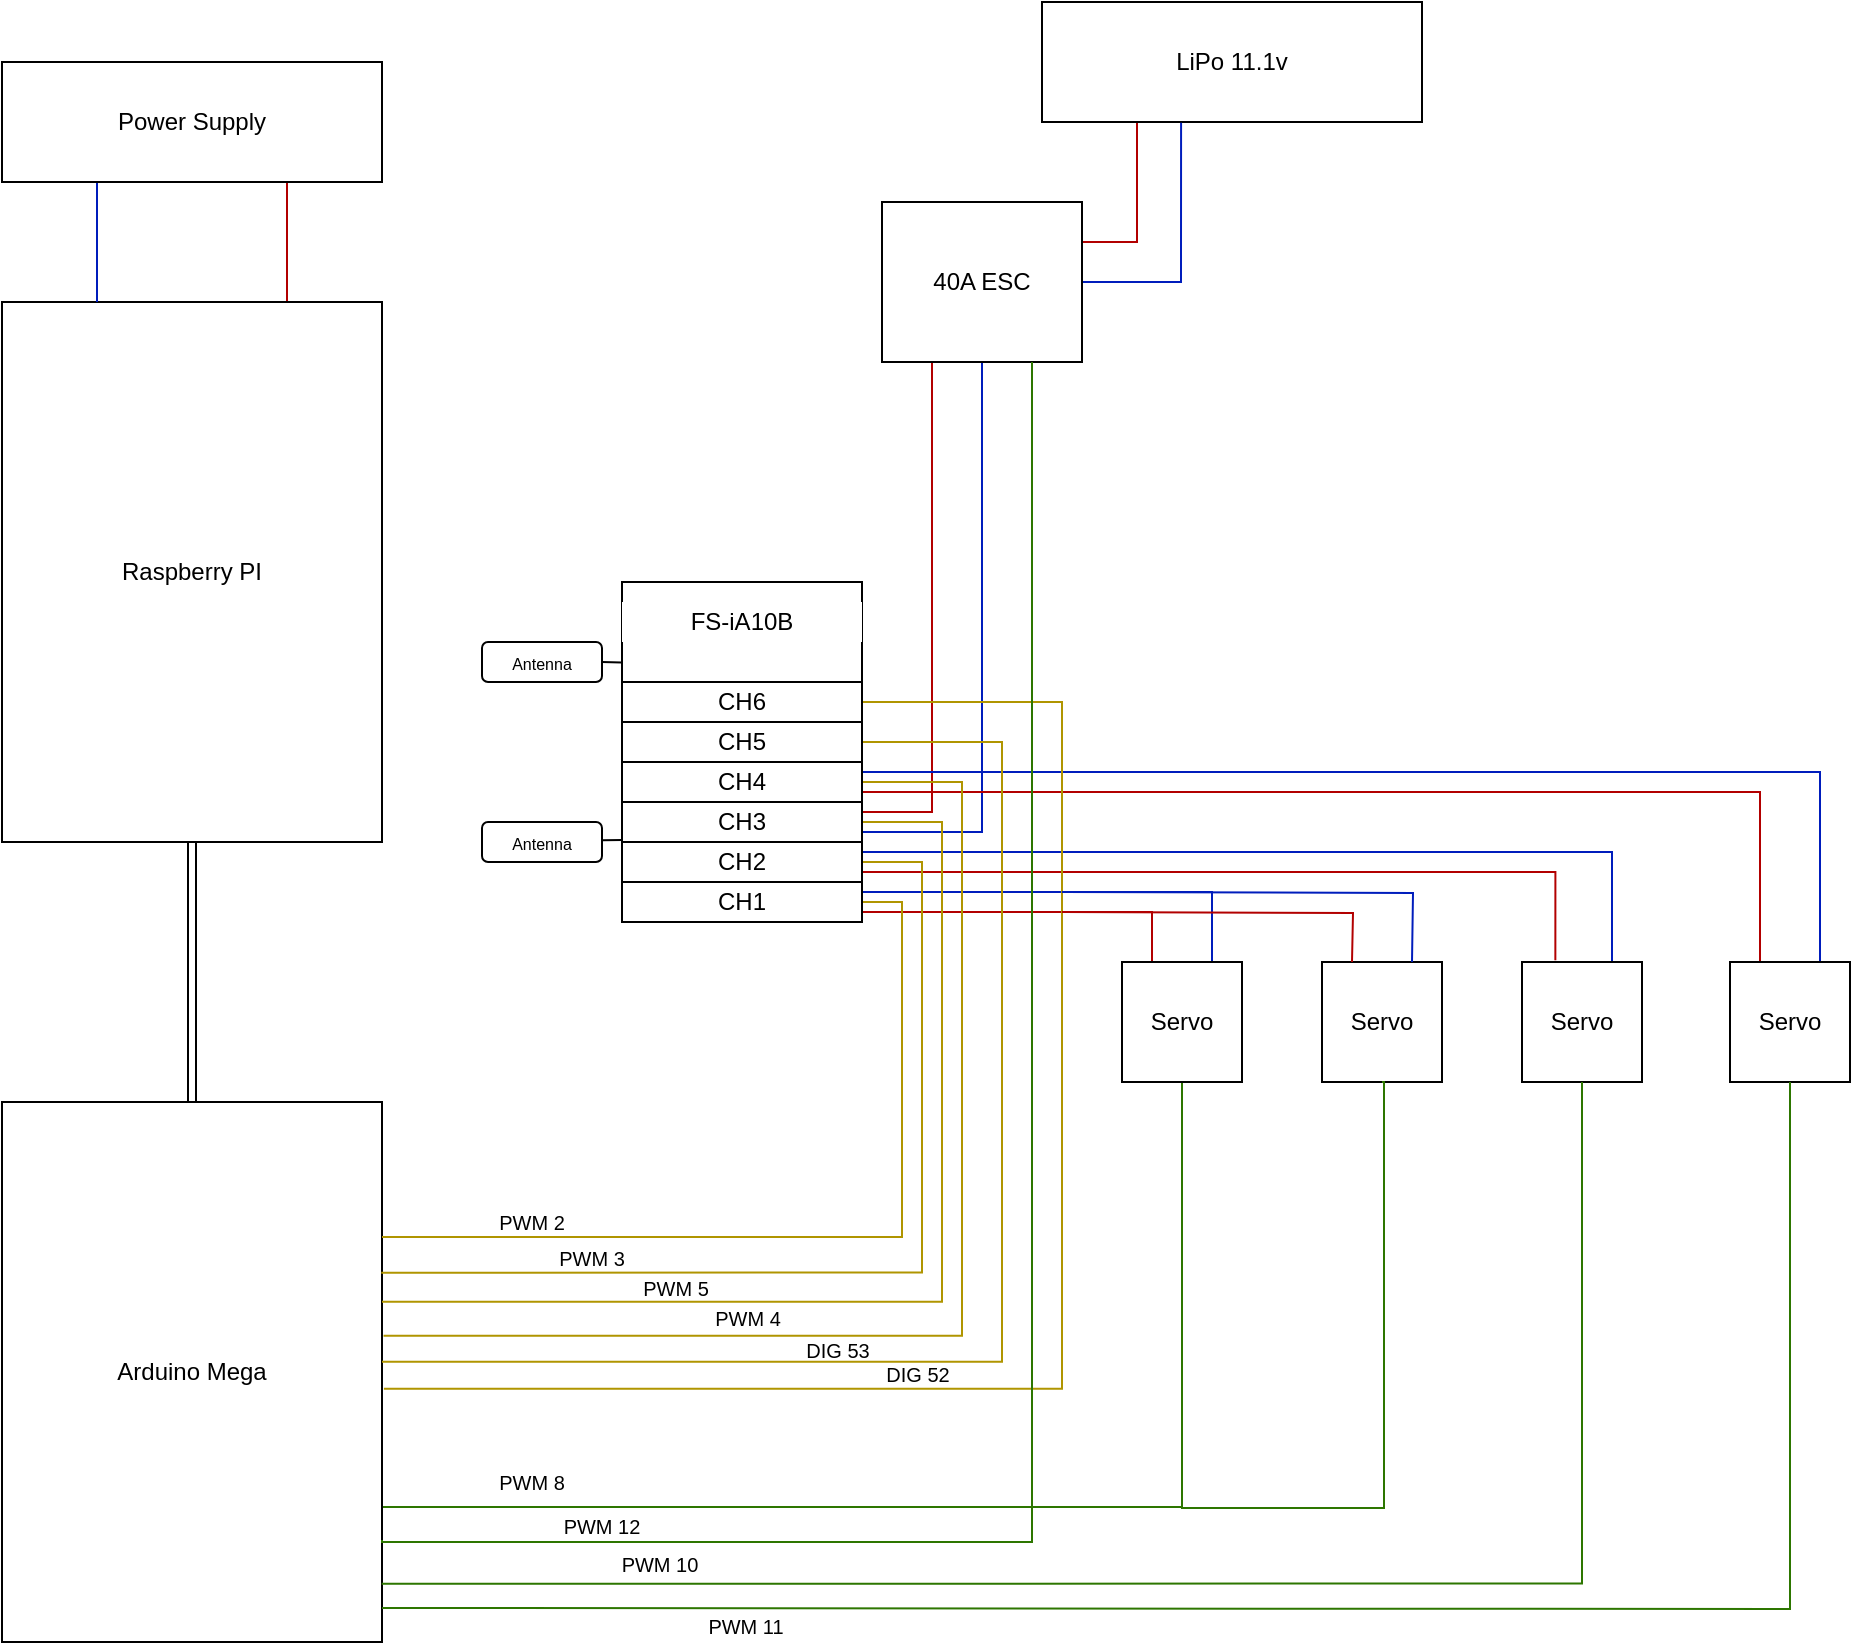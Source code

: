 <mxfile version="21.2.8" type="device">
  <diagram name="Page-1" id="gYwv0pO_W2ZxfAE3Szi0">
    <mxGraphModel dx="1687" dy="2265" grid="1" gridSize="10" guides="1" tooltips="1" connect="1" arrows="1" fold="1" page="1" pageScale="1" pageWidth="850" pageHeight="1100" math="0" shadow="0">
      <root>
        <mxCell id="0" />
        <mxCell id="1" parent="0" />
        <mxCell id="DJHJPJEQN-9kXBu37Lcy-3" value="FS-IA10B" style="rounded=0;whiteSpace=wrap;html=1;" parent="1" vertex="1">
          <mxGeometry x="620" y="-170" width="120" height="170" as="geometry" />
        </mxCell>
        <mxCell id="WVWYZ7rFV6EcUASi3WDG-2" style="edgeStyle=orthogonalEdgeStyle;rounded=0;orthogonalLoop=1;jettySize=auto;html=1;exitX=0.5;exitY=0;exitDx=0;exitDy=0;entryX=0.5;entryY=1;entryDx=0;entryDy=0;startArrow=classic;startFill=1;shape=link;" parent="1" source="DJHJPJEQN-9kXBu37Lcy-4" target="WVWYZ7rFV6EcUASi3WDG-1" edge="1">
          <mxGeometry relative="1" as="geometry" />
        </mxCell>
        <mxCell id="Wc4w8DCbG8mFYy7jUE38-58" style="edgeStyle=orthogonalEdgeStyle;rounded=0;orthogonalLoop=1;jettySize=auto;html=1;exitX=1;exitY=0.75;exitDx=0;exitDy=0;entryX=0.5;entryY=1;entryDx=0;entryDy=0;fillColor=#60a917;strokeColor=#2D7600;endArrow=none;endFill=0;" edge="1" parent="1" source="DJHJPJEQN-9kXBu37Lcy-4" target="Wc4w8DCbG8mFYy7jUE38-25">
          <mxGeometry relative="1" as="geometry" />
        </mxCell>
        <mxCell id="DJHJPJEQN-9kXBu37Lcy-4" value="&lt;div&gt;Arduino Mega&lt;/div&gt;" style="rounded=0;whiteSpace=wrap;html=1;" parent="1" vertex="1">
          <mxGeometry x="310" y="90" width="190" height="270" as="geometry" />
        </mxCell>
        <mxCell id="G0_ffEqPIUbRc6MpIxqN-1" value="&lt;font style=&quot;font-size: 8px;&quot;&gt;Antenna&lt;/font&gt;" style="rounded=1;whiteSpace=wrap;html=1;" parent="1" vertex="1">
          <mxGeometry x="550" y="-140" width="60" height="20" as="geometry" />
        </mxCell>
        <mxCell id="G0_ffEqPIUbRc6MpIxqN-2" value="&lt;font style=&quot;font-size: 8px;&quot;&gt;Antenna&lt;/font&gt;" style="rounded=1;whiteSpace=wrap;html=1;" parent="1" vertex="1">
          <mxGeometry x="550" y="-50" width="60" height="20" as="geometry" />
        </mxCell>
        <mxCell id="G0_ffEqPIUbRc6MpIxqN-3" value="" style="endArrow=none;html=1;rounded=0;fontSize=8;entryX=1;entryY=0.5;entryDx=0;entryDy=0;exitX=-0.002;exitY=0.237;exitDx=0;exitDy=0;exitPerimeter=0;" parent="1" source="DJHJPJEQN-9kXBu37Lcy-3" target="G0_ffEqPIUbRc6MpIxqN-1" edge="1">
          <mxGeometry width="50" height="50" relative="1" as="geometry">
            <mxPoint x="10" y="190" as="sourcePoint" />
            <mxPoint x="60" y="140" as="targetPoint" />
          </mxGeometry>
        </mxCell>
        <mxCell id="G0_ffEqPIUbRc6MpIxqN-4" value="" style="endArrow=none;html=1;rounded=0;fontSize=8;entryX=1;entryY=0.5;entryDx=0;entryDy=0;" parent="1" edge="1">
          <mxGeometry width="50" height="50" relative="1" as="geometry">
            <mxPoint x="620" y="-41" as="sourcePoint" />
            <mxPoint x="610" y="-40.87" as="targetPoint" />
          </mxGeometry>
        </mxCell>
        <mxCell id="WVWYZ7rFV6EcUASi3WDG-12" style="edgeStyle=orthogonalEdgeStyle;rounded=0;orthogonalLoop=1;jettySize=auto;html=1;exitX=0.75;exitY=0;exitDx=0;exitDy=0;entryX=0.75;entryY=1;entryDx=0;entryDy=0;fillColor=#e51400;strokeColor=#B20000;endArrow=none;endFill=0;" parent="1" source="WVWYZ7rFV6EcUASi3WDG-1" target="WVWYZ7rFV6EcUASi3WDG-8" edge="1">
          <mxGeometry relative="1" as="geometry" />
        </mxCell>
        <mxCell id="WVWYZ7rFV6EcUASi3WDG-1" value="&lt;div&gt;Raspberry PI&lt;/div&gt;" style="rounded=0;whiteSpace=wrap;html=1;" parent="1" vertex="1">
          <mxGeometry x="310" y="-310" width="190" height="270" as="geometry" />
        </mxCell>
        <mxCell id="WVWYZ7rFV6EcUASi3WDG-11" style="edgeStyle=orthogonalEdgeStyle;rounded=0;orthogonalLoop=1;jettySize=auto;html=1;exitX=0.25;exitY=1;exitDx=0;exitDy=0;entryX=0.25;entryY=0;entryDx=0;entryDy=0;fillColor=#0050ef;strokeColor=#001DBC;endArrow=none;endFill=0;" parent="1" source="WVWYZ7rFV6EcUASi3WDG-8" target="WVWYZ7rFV6EcUASi3WDG-1" edge="1">
          <mxGeometry relative="1" as="geometry">
            <mxPoint x="317.714" y="-370" as="targetPoint" />
          </mxGeometry>
        </mxCell>
        <mxCell id="WVWYZ7rFV6EcUASi3WDG-8" value="Power Supply" style="rounded=0;whiteSpace=wrap;html=1;" parent="1" vertex="1">
          <mxGeometry x="310" y="-430" width="190" height="60" as="geometry" />
        </mxCell>
        <mxCell id="Wc4w8DCbG8mFYy7jUE38-8" style="edgeStyle=orthogonalEdgeStyle;rounded=0;orthogonalLoop=1;jettySize=auto;html=1;exitX=0.25;exitY=1;exitDx=0;exitDy=0;entryX=1;entryY=0.25;entryDx=0;entryDy=0;fillColor=#e51400;strokeColor=#B20000;endArrow=none;endFill=0;" edge="1" parent="1" source="Wc4w8DCbG8mFYy7jUE38-6" target="Wc4w8DCbG8mFYy7jUE38-7">
          <mxGeometry relative="1" as="geometry" />
        </mxCell>
        <mxCell id="Wc4w8DCbG8mFYy7jUE38-6" value="LiPo 11.1v" style="rounded=0;whiteSpace=wrap;html=1;" vertex="1" parent="1">
          <mxGeometry x="830" y="-460" width="190" height="60" as="geometry" />
        </mxCell>
        <mxCell id="Wc4w8DCbG8mFYy7jUE38-10" style="edgeStyle=orthogonalEdgeStyle;rounded=0;orthogonalLoop=1;jettySize=auto;html=1;exitX=1;exitY=0.5;exitDx=0;exitDy=0;entryX=0.366;entryY=1.006;entryDx=0;entryDy=0;entryPerimeter=0;endArrow=none;endFill=0;fillColor=#0050ef;strokeColor=#001DBC;" edge="1" parent="1" source="Wc4w8DCbG8mFYy7jUE38-7" target="Wc4w8DCbG8mFYy7jUE38-6">
          <mxGeometry relative="1" as="geometry" />
        </mxCell>
        <mxCell id="Wc4w8DCbG8mFYy7jUE38-11" style="edgeStyle=orthogonalEdgeStyle;rounded=0;orthogonalLoop=1;jettySize=auto;html=1;exitX=0.25;exitY=1;exitDx=0;exitDy=0;entryX=1;entryY=0.25;entryDx=0;entryDy=0;fillColor=#e51400;strokeColor=#B20000;endArrow=none;endFill=0;" edge="1" parent="1" source="Wc4w8DCbG8mFYy7jUE38-7" target="Wc4w8DCbG8mFYy7jUE38-18">
          <mxGeometry relative="1" as="geometry" />
        </mxCell>
        <mxCell id="Wc4w8DCbG8mFYy7jUE38-12" style="edgeStyle=orthogonalEdgeStyle;rounded=0;orthogonalLoop=1;jettySize=auto;html=1;exitX=0.5;exitY=1;exitDx=0;exitDy=0;entryX=1;entryY=0.75;entryDx=0;entryDy=0;endArrow=none;endFill=0;fillColor=#0050ef;strokeColor=#001DBC;" edge="1" parent="1" source="Wc4w8DCbG8mFYy7jUE38-7" target="Wc4w8DCbG8mFYy7jUE38-18">
          <mxGeometry relative="1" as="geometry">
            <Array as="points">
              <mxPoint x="800" y="-45" />
            </Array>
          </mxGeometry>
        </mxCell>
        <mxCell id="Wc4w8DCbG8mFYy7jUE38-7" value="40A ESC" style="rounded=0;whiteSpace=wrap;html=1;" vertex="1" parent="1">
          <mxGeometry x="750" y="-360" width="100" height="80" as="geometry" />
        </mxCell>
        <mxCell id="Wc4w8DCbG8mFYy7jUE38-30" style="edgeStyle=orthogonalEdgeStyle;rounded=0;orthogonalLoop=1;jettySize=auto;html=1;exitX=1;exitY=0.75;exitDx=0;exitDy=0;entryX=0.25;entryY=0;entryDx=0;entryDy=0;fillColor=#e51400;strokeColor=#B20000;endArrow=none;endFill=0;" edge="1" parent="1" source="Wc4w8DCbG8mFYy7jUE38-16" target="Wc4w8DCbG8mFYy7jUE38-25">
          <mxGeometry relative="1" as="geometry" />
        </mxCell>
        <mxCell id="Wc4w8DCbG8mFYy7jUE38-31" style="edgeStyle=orthogonalEdgeStyle;rounded=0;orthogonalLoop=1;jettySize=auto;html=1;exitX=1;exitY=0.25;exitDx=0;exitDy=0;entryX=0.75;entryY=0;entryDx=0;entryDy=0;endArrow=none;endFill=0;fillColor=#0050ef;strokeColor=#001DBC;" edge="1" parent="1" source="Wc4w8DCbG8mFYy7jUE38-16" target="Wc4w8DCbG8mFYy7jUE38-25">
          <mxGeometry relative="1" as="geometry" />
        </mxCell>
        <mxCell id="Wc4w8DCbG8mFYy7jUE38-51" style="edgeStyle=orthogonalEdgeStyle;rounded=0;orthogonalLoop=1;jettySize=auto;html=1;exitX=1;exitY=0.5;exitDx=0;exitDy=0;entryX=1;entryY=0.25;entryDx=0;entryDy=0;fillColor=#e3c800;strokeColor=#B09500;endArrow=none;endFill=0;" edge="1" parent="1" source="Wc4w8DCbG8mFYy7jUE38-16" target="DJHJPJEQN-9kXBu37Lcy-4">
          <mxGeometry relative="1" as="geometry" />
        </mxCell>
        <mxCell id="Wc4w8DCbG8mFYy7jUE38-16" value="CH1" style="rounded=0;whiteSpace=wrap;html=1;" vertex="1" parent="1">
          <mxGeometry x="620" y="-20" width="120" height="20" as="geometry" />
        </mxCell>
        <mxCell id="Wc4w8DCbG8mFYy7jUE38-38" style="edgeStyle=orthogonalEdgeStyle;rounded=0;orthogonalLoop=1;jettySize=auto;html=1;exitX=1;exitY=0.75;exitDx=0;exitDy=0;entryX=0.278;entryY=-0.015;entryDx=0;entryDy=0;entryPerimeter=0;fillColor=#e51400;strokeColor=#B20000;endArrow=none;endFill=0;" edge="1" parent="1" source="Wc4w8DCbG8mFYy7jUE38-17" target="Wc4w8DCbG8mFYy7jUE38-27">
          <mxGeometry relative="1" as="geometry" />
        </mxCell>
        <mxCell id="Wc4w8DCbG8mFYy7jUE38-40" style="edgeStyle=orthogonalEdgeStyle;rounded=0;orthogonalLoop=1;jettySize=auto;html=1;exitX=1;exitY=0.25;exitDx=0;exitDy=0;entryX=0.75;entryY=0;entryDx=0;entryDy=0;endArrow=none;endFill=0;fillColor=#0050ef;strokeColor=#001DBC;" edge="1" parent="1" source="Wc4w8DCbG8mFYy7jUE38-17" target="Wc4w8DCbG8mFYy7jUE38-27">
          <mxGeometry relative="1" as="geometry" />
        </mxCell>
        <mxCell id="Wc4w8DCbG8mFYy7jUE38-52" style="edgeStyle=orthogonalEdgeStyle;rounded=0;orthogonalLoop=1;jettySize=auto;html=1;exitX=1;exitY=0.5;exitDx=0;exitDy=0;entryX=0.998;entryY=0.316;entryDx=0;entryDy=0;entryPerimeter=0;fillColor=#e3c800;strokeColor=#B09500;endArrow=none;endFill=0;" edge="1" parent="1" source="Wc4w8DCbG8mFYy7jUE38-17" target="DJHJPJEQN-9kXBu37Lcy-4">
          <mxGeometry relative="1" as="geometry">
            <Array as="points">
              <mxPoint x="770" y="-30" />
              <mxPoint x="770" y="175" />
            </Array>
          </mxGeometry>
        </mxCell>
        <mxCell id="Wc4w8DCbG8mFYy7jUE38-17" value="CH2" style="rounded=0;whiteSpace=wrap;html=1;" vertex="1" parent="1">
          <mxGeometry x="620" y="-40" width="120" height="20" as="geometry" />
        </mxCell>
        <mxCell id="Wc4w8DCbG8mFYy7jUE38-53" style="edgeStyle=orthogonalEdgeStyle;rounded=0;orthogonalLoop=1;jettySize=auto;html=1;exitX=1;exitY=0.5;exitDx=0;exitDy=0;entryX=1;entryY=0.37;entryDx=0;entryDy=0;entryPerimeter=0;fillColor=#e3c800;strokeColor=#B09500;endArrow=none;endFill=0;" edge="1" parent="1" source="Wc4w8DCbG8mFYy7jUE38-18" target="DJHJPJEQN-9kXBu37Lcy-4">
          <mxGeometry relative="1" as="geometry">
            <Array as="points">
              <mxPoint x="780" y="-50" />
              <mxPoint x="780" y="190" />
            </Array>
          </mxGeometry>
        </mxCell>
        <mxCell id="Wc4w8DCbG8mFYy7jUE38-18" value="CH3" style="rounded=0;whiteSpace=wrap;html=1;" vertex="1" parent="1">
          <mxGeometry x="620" y="-60" width="120" height="20" as="geometry" />
        </mxCell>
        <mxCell id="Wc4w8DCbG8mFYy7jUE38-45" style="edgeStyle=orthogonalEdgeStyle;rounded=0;orthogonalLoop=1;jettySize=auto;html=1;exitX=1;exitY=0.75;exitDx=0;exitDy=0;entryX=0.25;entryY=0;entryDx=0;entryDy=0;fillColor=#e51400;strokeColor=#B20000;endArrow=none;endFill=0;" edge="1" parent="1" source="Wc4w8DCbG8mFYy7jUE38-19" target="Wc4w8DCbG8mFYy7jUE38-28">
          <mxGeometry relative="1" as="geometry" />
        </mxCell>
        <mxCell id="Wc4w8DCbG8mFYy7jUE38-46" style="edgeStyle=orthogonalEdgeStyle;rounded=0;orthogonalLoop=1;jettySize=auto;html=1;exitX=1;exitY=0.25;exitDx=0;exitDy=0;entryX=0.75;entryY=0;entryDx=0;entryDy=0;endArrow=none;endFill=0;fillColor=#0050ef;strokeColor=#001DBC;" edge="1" parent="1" source="Wc4w8DCbG8mFYy7jUE38-19" target="Wc4w8DCbG8mFYy7jUE38-28">
          <mxGeometry relative="1" as="geometry" />
        </mxCell>
        <mxCell id="Wc4w8DCbG8mFYy7jUE38-54" style="edgeStyle=orthogonalEdgeStyle;rounded=0;orthogonalLoop=1;jettySize=auto;html=1;exitX=1;exitY=0.5;exitDx=0;exitDy=0;entryX=1.004;entryY=0.433;entryDx=0;entryDy=0;entryPerimeter=0;fillColor=#e3c800;strokeColor=#B09500;endArrow=none;endFill=0;" edge="1" parent="1" source="Wc4w8DCbG8mFYy7jUE38-19" target="DJHJPJEQN-9kXBu37Lcy-4">
          <mxGeometry relative="1" as="geometry">
            <mxPoint x="800" y="210" as="targetPoint" />
            <Array as="points">
              <mxPoint x="790" y="-70" />
              <mxPoint x="790" y="207" />
            </Array>
          </mxGeometry>
        </mxCell>
        <mxCell id="Wc4w8DCbG8mFYy7jUE38-19" value="CH4" style="rounded=0;whiteSpace=wrap;html=1;" vertex="1" parent="1">
          <mxGeometry x="620" y="-80" width="120" height="20" as="geometry" />
        </mxCell>
        <mxCell id="Wc4w8DCbG8mFYy7jUE38-55" style="edgeStyle=orthogonalEdgeStyle;rounded=0;orthogonalLoop=1;jettySize=auto;html=1;exitX=1;exitY=0.5;exitDx=0;exitDy=0;entryX=1;entryY=0.481;entryDx=0;entryDy=0;entryPerimeter=0;fillColor=#e3c800;strokeColor=#B09500;endArrow=none;endFill=0;" edge="1" parent="1" source="Wc4w8DCbG8mFYy7jUE38-21" target="DJHJPJEQN-9kXBu37Lcy-4">
          <mxGeometry relative="1" as="geometry">
            <Array as="points">
              <mxPoint x="810" y="-90" />
              <mxPoint x="810" y="220" />
            </Array>
          </mxGeometry>
        </mxCell>
        <mxCell id="Wc4w8DCbG8mFYy7jUE38-21" value="CH5" style="rounded=0;whiteSpace=wrap;html=1;" vertex="1" parent="1">
          <mxGeometry x="620" y="-100" width="120" height="20" as="geometry" />
        </mxCell>
        <mxCell id="Wc4w8DCbG8mFYy7jUE38-67" style="edgeStyle=orthogonalEdgeStyle;rounded=0;orthogonalLoop=1;jettySize=auto;html=1;exitX=1;exitY=0.5;exitDx=0;exitDy=0;entryX=1.005;entryY=0.531;entryDx=0;entryDy=0;entryPerimeter=0;fillColor=#e3c800;strokeColor=#B09500;endArrow=none;endFill=0;" edge="1" parent="1" source="Wc4w8DCbG8mFYy7jUE38-22" target="DJHJPJEQN-9kXBu37Lcy-4">
          <mxGeometry relative="1" as="geometry">
            <Array as="points">
              <mxPoint x="840" y="-110" />
              <mxPoint x="840" y="233" />
            </Array>
          </mxGeometry>
        </mxCell>
        <mxCell id="Wc4w8DCbG8mFYy7jUE38-22" value="CH6" style="rounded=0;whiteSpace=wrap;html=1;" vertex="1" parent="1">
          <mxGeometry x="620" y="-120" width="120" height="20" as="geometry" />
        </mxCell>
        <mxCell id="Wc4w8DCbG8mFYy7jUE38-23" value="FS-iA10B" style="rounded=0;whiteSpace=wrap;html=1;strokeColor=none;" vertex="1" parent="1">
          <mxGeometry x="620" y="-160" width="120" height="20" as="geometry" />
        </mxCell>
        <mxCell id="Wc4w8DCbG8mFYy7jUE38-24" style="edgeStyle=orthogonalEdgeStyle;rounded=0;orthogonalLoop=1;jettySize=auto;html=1;exitX=0.75;exitY=1;exitDx=0;exitDy=0;fillColor=#60a917;strokeColor=#2D7600;endArrow=none;endFill=0;" edge="1" parent="1" source="Wc4w8DCbG8mFYy7jUE38-7">
          <mxGeometry relative="1" as="geometry">
            <mxPoint x="940" y="-260" as="sourcePoint" />
            <mxPoint x="500" y="309" as="targetPoint" />
            <Array as="points">
              <mxPoint x="825" y="310" />
              <mxPoint x="500" y="310" />
            </Array>
          </mxGeometry>
        </mxCell>
        <mxCell id="Wc4w8DCbG8mFYy7jUE38-25" value="Servo" style="rounded=0;whiteSpace=wrap;html=1;" vertex="1" parent="1">
          <mxGeometry x="870" y="20" width="60" height="60" as="geometry" />
        </mxCell>
        <mxCell id="Wc4w8DCbG8mFYy7jUE38-26" value="Servo" style="rounded=0;whiteSpace=wrap;html=1;" vertex="1" parent="1">
          <mxGeometry x="970" y="20" width="60" height="60" as="geometry" />
        </mxCell>
        <mxCell id="Wc4w8DCbG8mFYy7jUE38-27" value="Servo" style="rounded=0;whiteSpace=wrap;html=1;" vertex="1" parent="1">
          <mxGeometry x="1070" y="20" width="60" height="60" as="geometry" />
        </mxCell>
        <mxCell id="Wc4w8DCbG8mFYy7jUE38-28" value="Servo" style="rounded=0;whiteSpace=wrap;html=1;" vertex="1" parent="1">
          <mxGeometry x="1174" y="20" width="60" height="60" as="geometry" />
        </mxCell>
        <mxCell id="Wc4w8DCbG8mFYy7jUE38-34" style="edgeStyle=orthogonalEdgeStyle;rounded=0;orthogonalLoop=1;jettySize=auto;html=1;exitX=1;exitY=0.75;exitDx=0;exitDy=0;entryX=0.25;entryY=0;entryDx=0;entryDy=0;fillColor=#e51400;strokeColor=#B20000;endArrow=none;endFill=0;" edge="1" parent="1">
          <mxGeometry relative="1" as="geometry">
            <mxPoint x="840" y="-5" as="sourcePoint" />
            <mxPoint x="985" y="20" as="targetPoint" />
          </mxGeometry>
        </mxCell>
        <mxCell id="Wc4w8DCbG8mFYy7jUE38-35" style="edgeStyle=orthogonalEdgeStyle;rounded=0;orthogonalLoop=1;jettySize=auto;html=1;exitX=1;exitY=0.25;exitDx=0;exitDy=0;entryX=0.75;entryY=0;entryDx=0;entryDy=0;endArrow=none;endFill=0;fillColor=#0050ef;strokeColor=#001DBC;" edge="1" parent="1">
          <mxGeometry relative="1" as="geometry">
            <mxPoint x="840" y="-15" as="sourcePoint" />
            <mxPoint x="1015" y="20" as="targetPoint" />
          </mxGeometry>
        </mxCell>
        <mxCell id="Wc4w8DCbG8mFYy7jUE38-60" style="edgeStyle=orthogonalEdgeStyle;rounded=0;orthogonalLoop=1;jettySize=auto;html=1;exitX=0.999;exitY=0.892;exitDx=0;exitDy=0;entryX=0.5;entryY=1;entryDx=0;entryDy=0;fillColor=#60a917;strokeColor=#2D7600;endArrow=none;endFill=0;exitPerimeter=0;" edge="1" parent="1" source="DJHJPJEQN-9kXBu37Lcy-4" target="Wc4w8DCbG8mFYy7jUE38-27">
          <mxGeometry relative="1" as="geometry">
            <mxPoint x="460" y="331.24" as="sourcePoint" />
            <mxPoint x="900" y="118.24" as="targetPoint" />
          </mxGeometry>
        </mxCell>
        <mxCell id="Wc4w8DCbG8mFYy7jUE38-61" style="edgeStyle=orthogonalEdgeStyle;rounded=0;orthogonalLoop=1;jettySize=auto;html=1;entryX=0.5;entryY=1;entryDx=0;entryDy=0;fillColor=#60a917;strokeColor=#2D7600;endArrow=none;endFill=0;" edge="1" parent="1" target="Wc4w8DCbG8mFYy7jUE38-28">
          <mxGeometry relative="1" as="geometry">
            <mxPoint x="500" y="343" as="sourcePoint" />
            <mxPoint x="900" y="130" as="targetPoint" />
          </mxGeometry>
        </mxCell>
        <mxCell id="Wc4w8DCbG8mFYy7jUE38-62" style="edgeStyle=orthogonalEdgeStyle;rounded=0;orthogonalLoop=1;jettySize=auto;html=1;entryX=0.5;entryY=1;entryDx=0;entryDy=0;fillColor=#60a917;strokeColor=#2D7600;endArrow=none;endFill=0;" edge="1" parent="1">
          <mxGeometry relative="1" as="geometry">
            <mxPoint x="900" y="290" as="sourcePoint" />
            <mxPoint x="1000" y="80" as="targetPoint" />
            <Array as="points">
              <mxPoint x="900" y="293" />
              <mxPoint x="1001" y="293" />
              <mxPoint x="1001" y="80" />
            </Array>
          </mxGeometry>
        </mxCell>
        <mxCell id="Wc4w8DCbG8mFYy7jUE38-63" value="PWM 2" style="text;html=1;strokeColor=none;fillColor=none;align=center;verticalAlign=middle;whiteSpace=wrap;rounded=0;fontSize=10;" vertex="1" parent="1">
          <mxGeometry x="550" y="140" width="50" height="20" as="geometry" />
        </mxCell>
        <mxCell id="Wc4w8DCbG8mFYy7jUE38-64" value="PWM 3" style="text;html=1;strokeColor=none;fillColor=none;align=center;verticalAlign=middle;whiteSpace=wrap;rounded=0;fontSize=10;" vertex="1" parent="1">
          <mxGeometry x="580" y="158" width="50" height="20" as="geometry" />
        </mxCell>
        <mxCell id="Wc4w8DCbG8mFYy7jUE38-65" value="PWM 5" style="text;html=1;strokeColor=none;fillColor=none;align=center;verticalAlign=middle;whiteSpace=wrap;rounded=0;fontSize=10;" vertex="1" parent="1">
          <mxGeometry x="622" y="173" width="50" height="20" as="geometry" />
        </mxCell>
        <mxCell id="Wc4w8DCbG8mFYy7jUE38-66" value="PWM 4" style="text;html=1;strokeColor=none;fillColor=none;align=center;verticalAlign=middle;whiteSpace=wrap;rounded=0;fontSize=10;" vertex="1" parent="1">
          <mxGeometry x="658" y="188" width="50" height="20" as="geometry" />
        </mxCell>
        <mxCell id="Wc4w8DCbG8mFYy7jUE38-68" value="DIG 53" style="text;html=1;strokeColor=none;fillColor=none;align=center;verticalAlign=middle;whiteSpace=wrap;rounded=0;fontSize=10;" vertex="1" parent="1">
          <mxGeometry x="703" y="204" width="50" height="20" as="geometry" />
        </mxCell>
        <mxCell id="Wc4w8DCbG8mFYy7jUE38-69" value="DIG 52" style="text;html=1;strokeColor=none;fillColor=none;align=center;verticalAlign=middle;whiteSpace=wrap;rounded=0;fontSize=10;" vertex="1" parent="1">
          <mxGeometry x="743" y="216" width="50" height="20" as="geometry" />
        </mxCell>
        <mxCell id="Wc4w8DCbG8mFYy7jUE38-70" value="PWM 8" style="text;html=1;strokeColor=none;fillColor=none;align=center;verticalAlign=middle;whiteSpace=wrap;rounded=0;fontSize=10;" vertex="1" parent="1">
          <mxGeometry x="550" y="270" width="50" height="20" as="geometry" />
        </mxCell>
        <mxCell id="Wc4w8DCbG8mFYy7jUE38-71" value="PWM 10" style="text;html=1;strokeColor=none;fillColor=none;align=center;verticalAlign=middle;whiteSpace=wrap;rounded=0;fontSize=10;" vertex="1" parent="1">
          <mxGeometry x="614" y="311" width="50" height="20" as="geometry" />
        </mxCell>
        <mxCell id="Wc4w8DCbG8mFYy7jUE38-72" value="PWM 12" style="text;html=1;strokeColor=none;fillColor=none;align=center;verticalAlign=middle;whiteSpace=wrap;rounded=0;fontSize=10;" vertex="1" parent="1">
          <mxGeometry x="585" y="292" width="50" height="20" as="geometry" />
        </mxCell>
        <mxCell id="Wc4w8DCbG8mFYy7jUE38-73" value="PWM 11" style="text;html=1;strokeColor=none;fillColor=none;align=center;verticalAlign=middle;whiteSpace=wrap;rounded=0;fontSize=10;" vertex="1" parent="1">
          <mxGeometry x="657" y="342" width="50" height="20" as="geometry" />
        </mxCell>
      </root>
    </mxGraphModel>
  </diagram>
</mxfile>

